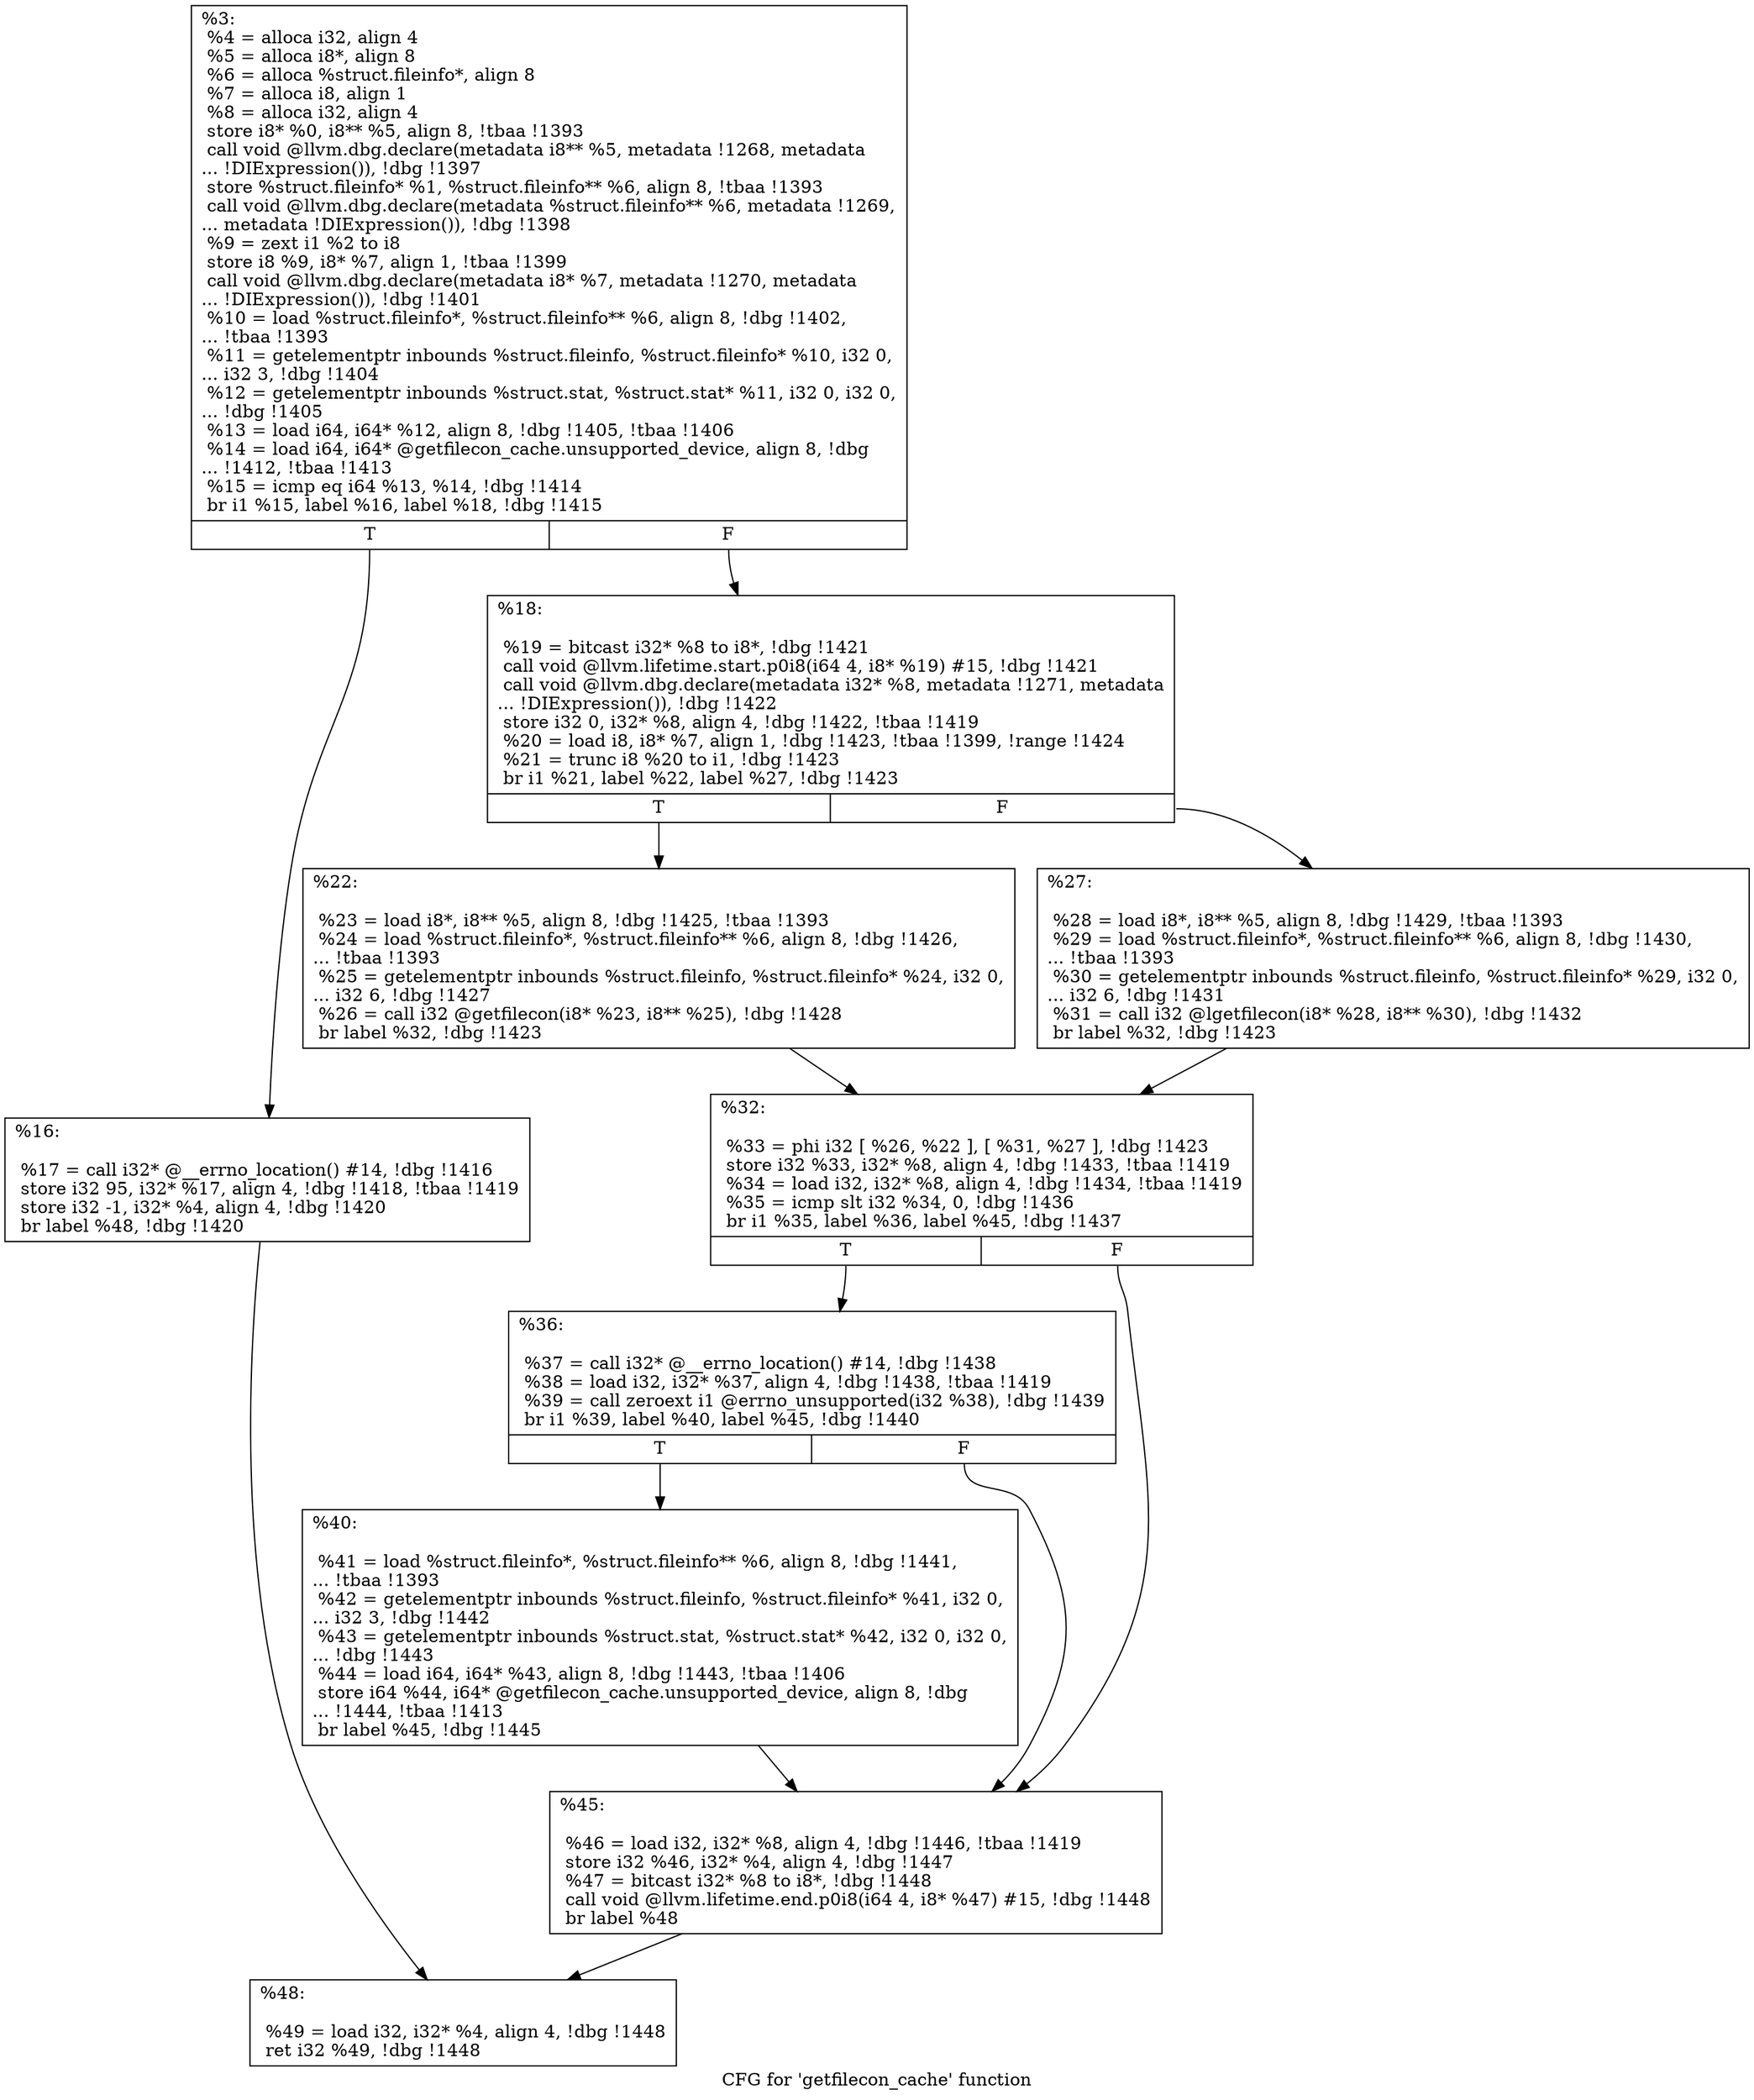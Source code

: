 digraph "CFG for 'getfilecon_cache' function" {
	label="CFG for 'getfilecon_cache' function";

	Node0x22e4600 [shape=record,label="{%3:\l  %4 = alloca i32, align 4\l  %5 = alloca i8*, align 8\l  %6 = alloca %struct.fileinfo*, align 8\l  %7 = alloca i8, align 1\l  %8 = alloca i32, align 4\l  store i8* %0, i8** %5, align 8, !tbaa !1393\l  call void @llvm.dbg.declare(metadata i8** %5, metadata !1268, metadata\l... !DIExpression()), !dbg !1397\l  store %struct.fileinfo* %1, %struct.fileinfo** %6, align 8, !tbaa !1393\l  call void @llvm.dbg.declare(metadata %struct.fileinfo** %6, metadata !1269,\l... metadata !DIExpression()), !dbg !1398\l  %9 = zext i1 %2 to i8\l  store i8 %9, i8* %7, align 1, !tbaa !1399\l  call void @llvm.dbg.declare(metadata i8* %7, metadata !1270, metadata\l... !DIExpression()), !dbg !1401\l  %10 = load %struct.fileinfo*, %struct.fileinfo** %6, align 8, !dbg !1402,\l... !tbaa !1393\l  %11 = getelementptr inbounds %struct.fileinfo, %struct.fileinfo* %10, i32 0,\l... i32 3, !dbg !1404\l  %12 = getelementptr inbounds %struct.stat, %struct.stat* %11, i32 0, i32 0,\l... !dbg !1405\l  %13 = load i64, i64* %12, align 8, !dbg !1405, !tbaa !1406\l  %14 = load i64, i64* @getfilecon_cache.unsupported_device, align 8, !dbg\l... !1412, !tbaa !1413\l  %15 = icmp eq i64 %13, %14, !dbg !1414\l  br i1 %15, label %16, label %18, !dbg !1415\l|{<s0>T|<s1>F}}"];
	Node0x22e4600:s0 -> Node0x22e6530;
	Node0x22e4600:s1 -> Node0x22e6580;
	Node0x22e6530 [shape=record,label="{%16:\l\l  %17 = call i32* @__errno_location() #14, !dbg !1416\l  store i32 95, i32* %17, align 4, !dbg !1418, !tbaa !1419\l  store i32 -1, i32* %4, align 4, !dbg !1420\l  br label %48, !dbg !1420\l}"];
	Node0x22e6530 -> Node0x22e67b0;
	Node0x22e6580 [shape=record,label="{%18:\l\l  %19 = bitcast i32* %8 to i8*, !dbg !1421\l  call void @llvm.lifetime.start.p0i8(i64 4, i8* %19) #15, !dbg !1421\l  call void @llvm.dbg.declare(metadata i32* %8, metadata !1271, metadata\l... !DIExpression()), !dbg !1422\l  store i32 0, i32* %8, align 4, !dbg !1422, !tbaa !1419\l  %20 = load i8, i8* %7, align 1, !dbg !1423, !tbaa !1399, !range !1424\l  %21 = trunc i8 %20 to i1, !dbg !1423\l  br i1 %21, label %22, label %27, !dbg !1423\l|{<s0>T|<s1>F}}"];
	Node0x22e6580:s0 -> Node0x22e65d0;
	Node0x22e6580:s1 -> Node0x22e6620;
	Node0x22e65d0 [shape=record,label="{%22:\l\l  %23 = load i8*, i8** %5, align 8, !dbg !1425, !tbaa !1393\l  %24 = load %struct.fileinfo*, %struct.fileinfo** %6, align 8, !dbg !1426,\l... !tbaa !1393\l  %25 = getelementptr inbounds %struct.fileinfo, %struct.fileinfo* %24, i32 0,\l... i32 6, !dbg !1427\l  %26 = call i32 @getfilecon(i8* %23, i8** %25), !dbg !1428\l  br label %32, !dbg !1423\l}"];
	Node0x22e65d0 -> Node0x22e6670;
	Node0x22e6620 [shape=record,label="{%27:\l\l  %28 = load i8*, i8** %5, align 8, !dbg !1429, !tbaa !1393\l  %29 = load %struct.fileinfo*, %struct.fileinfo** %6, align 8, !dbg !1430,\l... !tbaa !1393\l  %30 = getelementptr inbounds %struct.fileinfo, %struct.fileinfo* %29, i32 0,\l... i32 6, !dbg !1431\l  %31 = call i32 @lgetfilecon(i8* %28, i8** %30), !dbg !1432\l  br label %32, !dbg !1423\l}"];
	Node0x22e6620 -> Node0x22e6670;
	Node0x22e6670 [shape=record,label="{%32:\l\l  %33 = phi i32 [ %26, %22 ], [ %31, %27 ], !dbg !1423\l  store i32 %33, i32* %8, align 4, !dbg !1433, !tbaa !1419\l  %34 = load i32, i32* %8, align 4, !dbg !1434, !tbaa !1419\l  %35 = icmp slt i32 %34, 0, !dbg !1436\l  br i1 %35, label %36, label %45, !dbg !1437\l|{<s0>T|<s1>F}}"];
	Node0x22e6670:s0 -> Node0x22e66c0;
	Node0x22e6670:s1 -> Node0x22e6760;
	Node0x22e66c0 [shape=record,label="{%36:\l\l  %37 = call i32* @__errno_location() #14, !dbg !1438\l  %38 = load i32, i32* %37, align 4, !dbg !1438, !tbaa !1419\l  %39 = call zeroext i1 @errno_unsupported(i32 %38), !dbg !1439\l  br i1 %39, label %40, label %45, !dbg !1440\l|{<s0>T|<s1>F}}"];
	Node0x22e66c0:s0 -> Node0x22e6710;
	Node0x22e66c0:s1 -> Node0x22e6760;
	Node0x22e6710 [shape=record,label="{%40:\l\l  %41 = load %struct.fileinfo*, %struct.fileinfo** %6, align 8, !dbg !1441,\l... !tbaa !1393\l  %42 = getelementptr inbounds %struct.fileinfo, %struct.fileinfo* %41, i32 0,\l... i32 3, !dbg !1442\l  %43 = getelementptr inbounds %struct.stat, %struct.stat* %42, i32 0, i32 0,\l... !dbg !1443\l  %44 = load i64, i64* %43, align 8, !dbg !1443, !tbaa !1406\l  store i64 %44, i64* @getfilecon_cache.unsupported_device, align 8, !dbg\l... !1444, !tbaa !1413\l  br label %45, !dbg !1445\l}"];
	Node0x22e6710 -> Node0x22e6760;
	Node0x22e6760 [shape=record,label="{%45:\l\l  %46 = load i32, i32* %8, align 4, !dbg !1446, !tbaa !1419\l  store i32 %46, i32* %4, align 4, !dbg !1447\l  %47 = bitcast i32* %8 to i8*, !dbg !1448\l  call void @llvm.lifetime.end.p0i8(i64 4, i8* %47) #15, !dbg !1448\l  br label %48\l}"];
	Node0x22e6760 -> Node0x22e67b0;
	Node0x22e67b0 [shape=record,label="{%48:\l\l  %49 = load i32, i32* %4, align 4, !dbg !1448\l  ret i32 %49, !dbg !1448\l}"];
}
